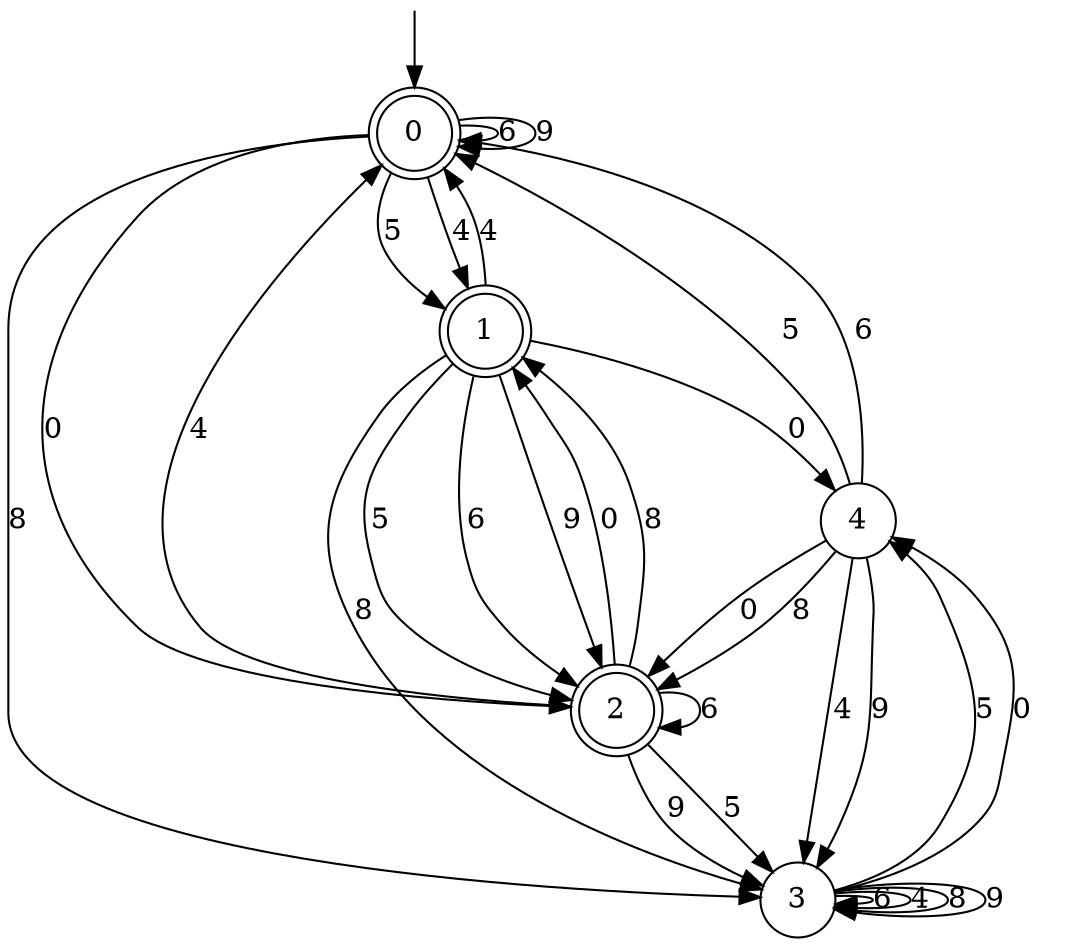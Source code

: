 digraph g {

	s0 [shape="doublecircle" label="0"];
	s1 [shape="doublecircle" label="1"];
	s2 [shape="doublecircle" label="2"];
	s3 [shape="circle" label="3"];
	s4 [shape="circle" label="4"];
	s0 -> s1 [label="5"];
	s0 -> s0 [label="6"];
	s0 -> s1 [label="4"];
	s0 -> s2 [label="0"];
	s0 -> s3 [label="8"];
	s0 -> s0 [label="9"];
	s1 -> s2 [label="5"];
	s1 -> s2 [label="6"];
	s1 -> s0 [label="4"];
	s1 -> s4 [label="0"];
	s1 -> s3 [label="8"];
	s1 -> s2 [label="9"];
	s2 -> s3 [label="5"];
	s2 -> s2 [label="6"];
	s2 -> s0 [label="4"];
	s2 -> s1 [label="0"];
	s2 -> s1 [label="8"];
	s2 -> s3 [label="9"];
	s3 -> s4 [label="5"];
	s3 -> s3 [label="6"];
	s3 -> s3 [label="4"];
	s3 -> s4 [label="0"];
	s3 -> s3 [label="8"];
	s3 -> s3 [label="9"];
	s4 -> s0 [label="5"];
	s4 -> s0 [label="6"];
	s4 -> s3 [label="4"];
	s4 -> s2 [label="0"];
	s4 -> s2 [label="8"];
	s4 -> s3 [label="9"];

__start0 [label="" shape="none" width="0" height="0"];
__start0 -> s0;

}
